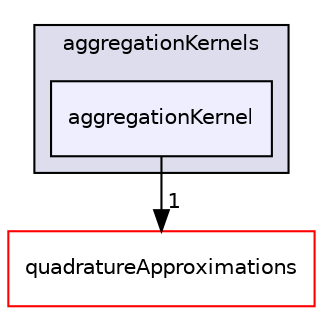 digraph "aggregationKernel" {
  bgcolor=transparent;
  compound=true
  node [ fontsize="10", fontname="Helvetica"];
  edge [ labelfontsize="10", labelfontname="Helvetica"];
  subgraph clusterdir_62f86ef0c260ceaf3b93a8b1f701039a {
    graph [ bgcolor="#ddddee", pencolor="black", label="aggregationKernels" fontname="Helvetica", fontsize="10", URL="dir_62f86ef0c260ceaf3b93a8b1f701039a.html"]
  dir_a48c39aac25b9d92c13c5141c3503af1 [shape=box, label="aggregationKernel", style="filled", fillcolor="#eeeeff", pencolor="black", URL="dir_a48c39aac25b9d92c13c5141c3503af1.html"];
  }
  dir_719cf215453ac00ed8aac873f3732925 [shape=box label="quadratureApproximations" color="red" URL="dir_719cf215453ac00ed8aac873f3732925.html"];
  dir_a48c39aac25b9d92c13c5141c3503af1->dir_719cf215453ac00ed8aac873f3732925 [headlabel="1", labeldistance=1.5 headhref="dir_000005_000242.html"];
}
